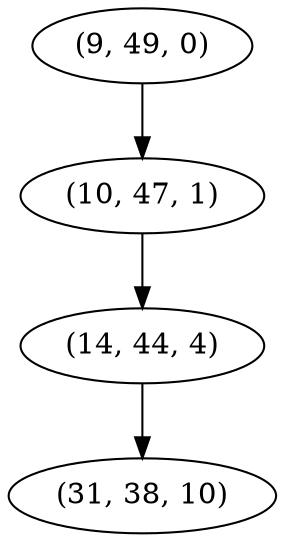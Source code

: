 digraph tree {
    "(9, 49, 0)";
    "(10, 47, 1)";
    "(14, 44, 4)";
    "(31, 38, 10)";
    "(9, 49, 0)" -> "(10, 47, 1)";
    "(10, 47, 1)" -> "(14, 44, 4)";
    "(14, 44, 4)" -> "(31, 38, 10)";
}
